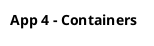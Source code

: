 @startuml
set separator none
title App 4 - Containers

top to bottom direction

!include <C4/C4>
!include <C4/C4_Context>


hide stereotypes
@enduml
